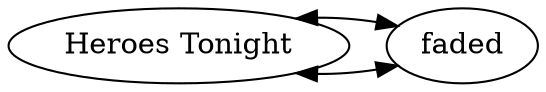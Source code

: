 digraph GrafoAlbum {
	0 [label="Heroes Tonight"]
	1 [label=faded]
	0 -> 1 [constraint=false dir=both]
	0 -> 1 [constraint=false dir=both]
}
